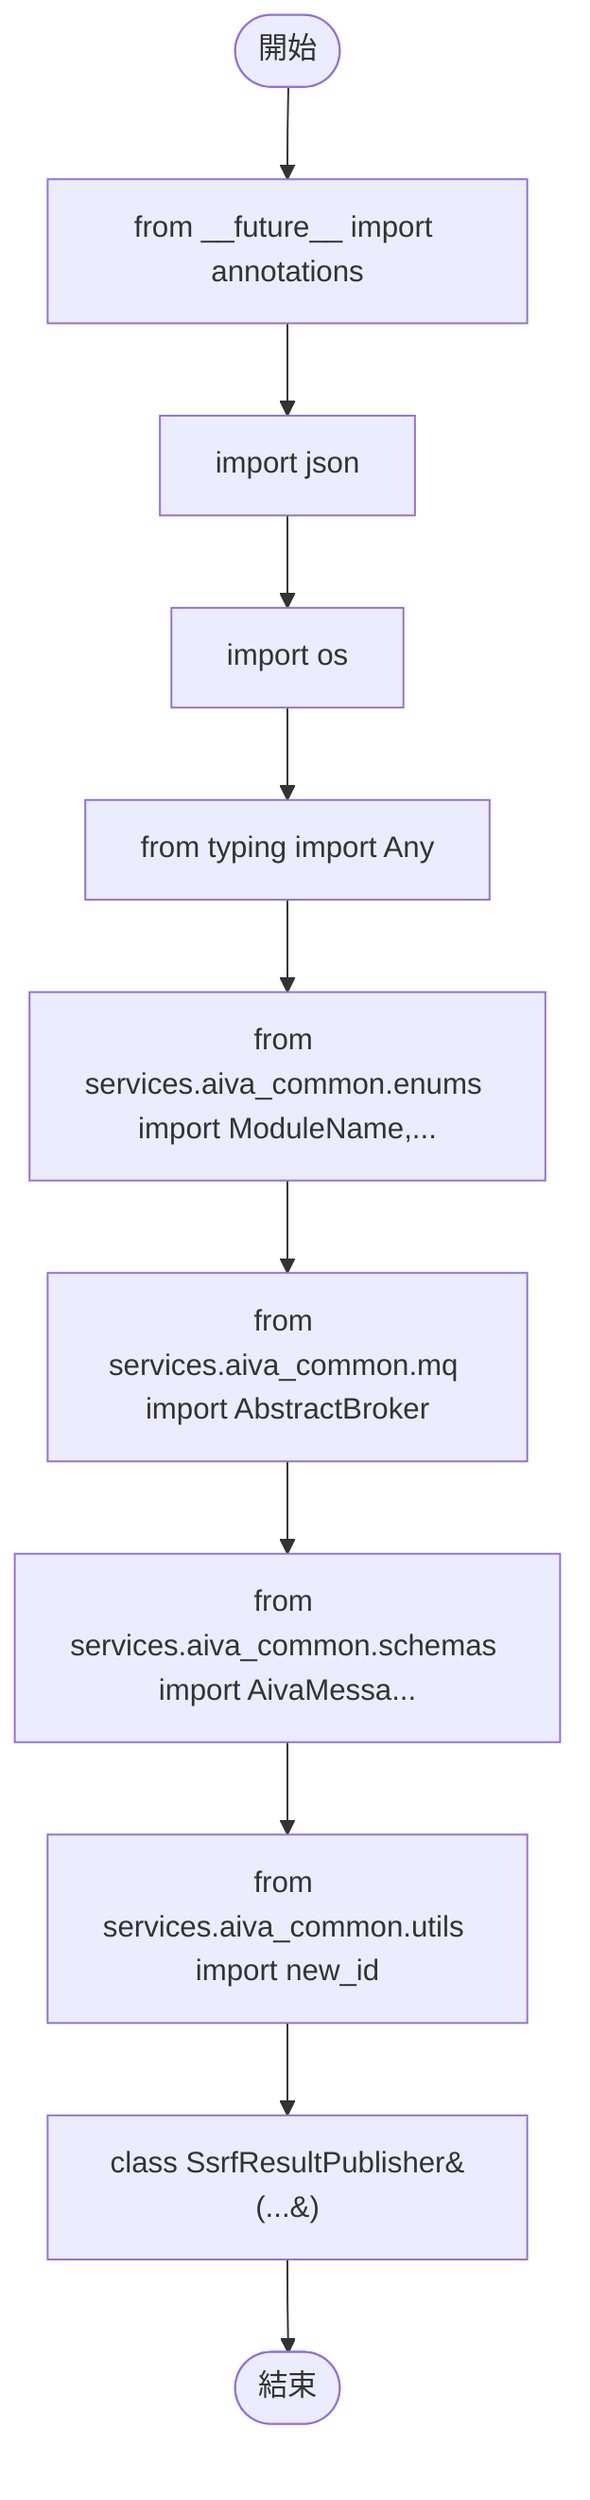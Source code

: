 flowchart TB
    n1([開始])
    n2([結束])
    n3[from __future__ import annotations]
    n4[import json]
    n5[import os]
    n6[from typing import Any]
    n7[from services.aiva_common.enums import ModuleName,...]
    n8[from services.aiva_common.mq import AbstractBroker]
    n9[from services.aiva_common.schemas import AivaMessa...]
    n10[from services.aiva_common.utils import new_id]
    n11[class SsrfResultPublisher&#40;...&#41;]
    n1 --> n3
    n3 --> n4
    n4 --> n5
    n5 --> n6
    n6 --> n7
    n7 --> n8
    n8 --> n9
    n9 --> n10
    n10 --> n11
    n11 --> n2